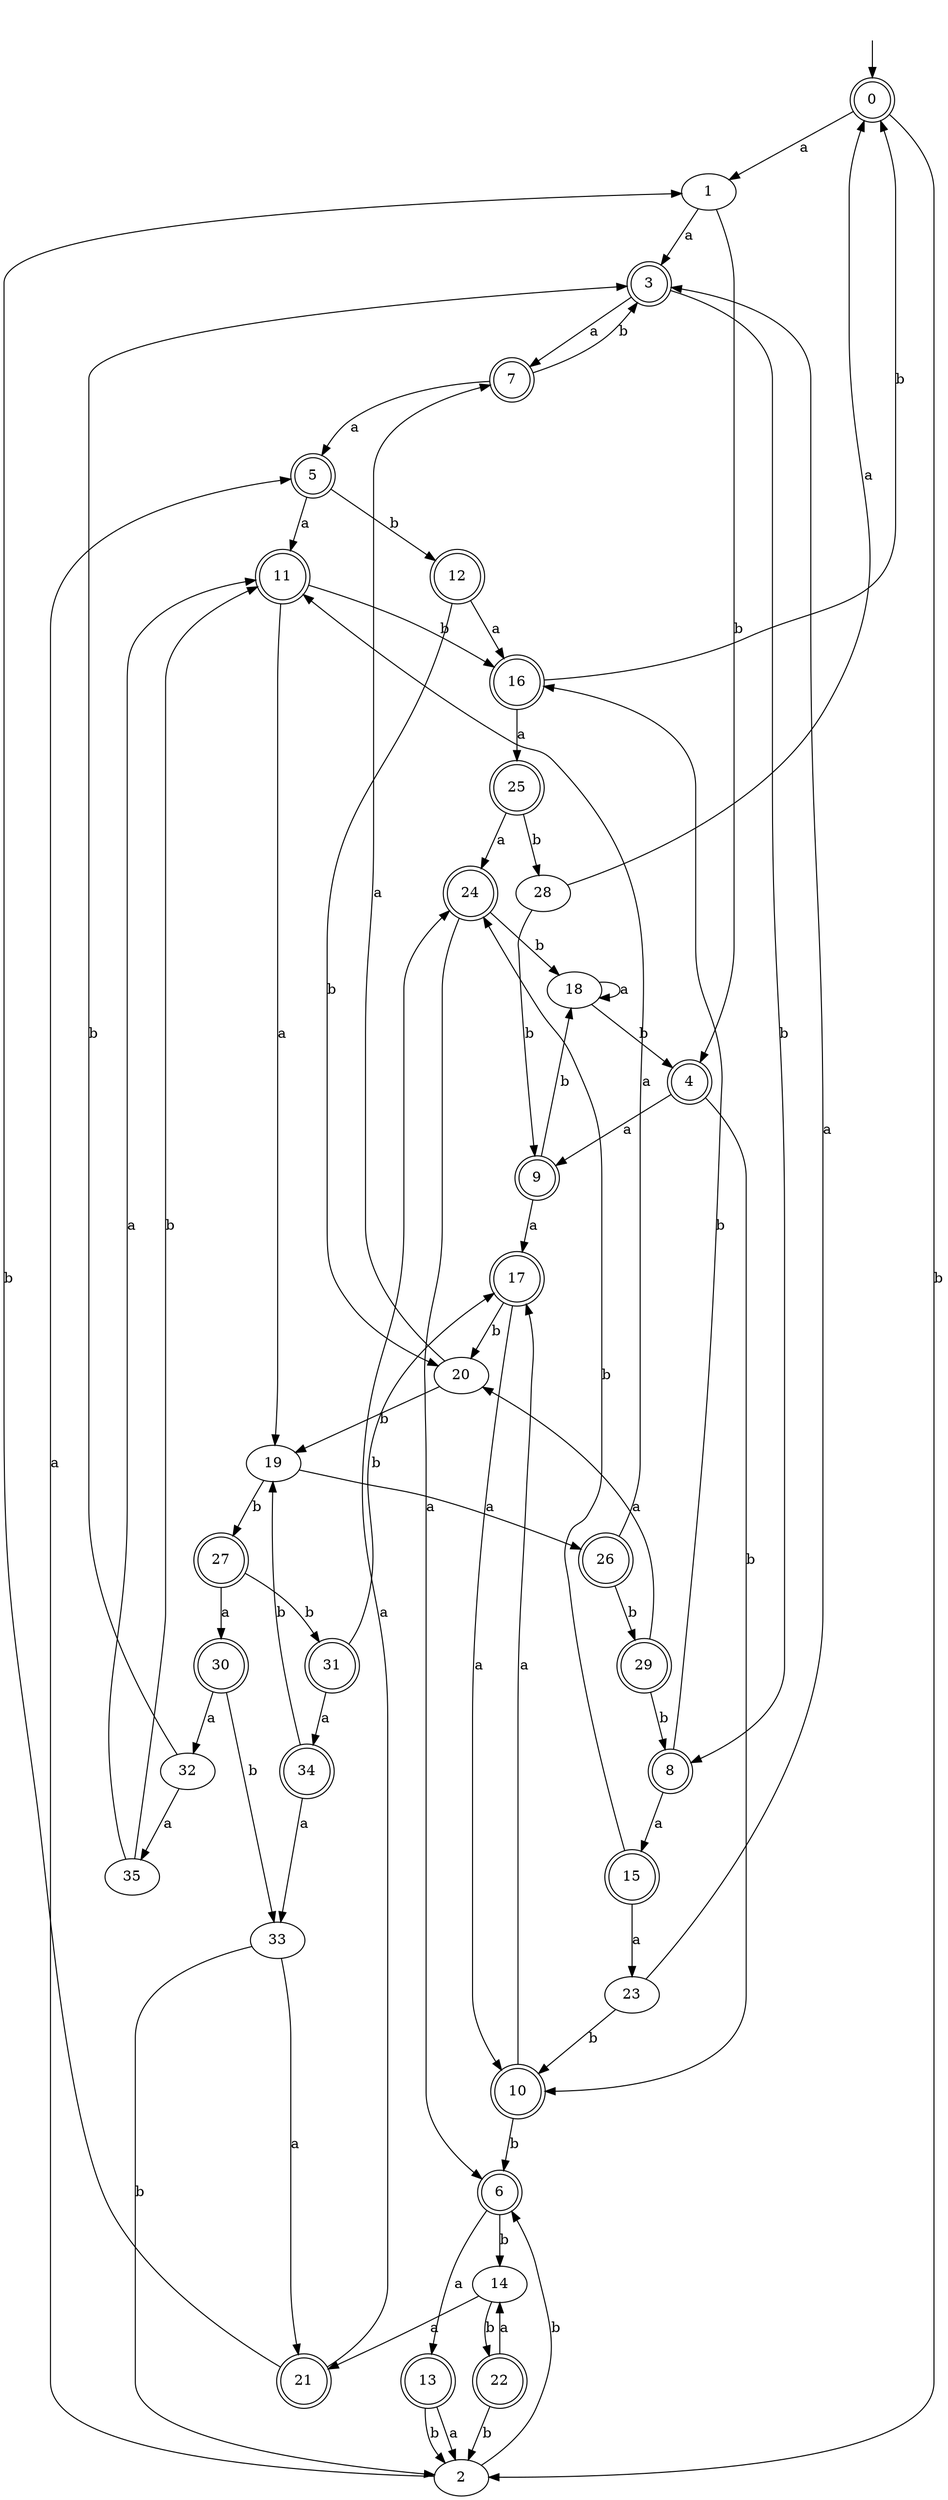 digraph RandomDFA {
  __start0 [label="", shape=none];
  __start0 -> 0 [label=""];
  0 [shape=circle] [shape=doublecircle]
  0 -> 1 [label="a"]
  0 -> 2 [label="b"]
  1
  1 -> 3 [label="a"]
  1 -> 4 [label="b"]
  2
  2 -> 5 [label="a"]
  2 -> 6 [label="b"]
  3 [shape=doublecircle]
  3 -> 7 [label="a"]
  3 -> 8 [label="b"]
  4 [shape=doublecircle]
  4 -> 9 [label="a"]
  4 -> 10 [label="b"]
  5 [shape=doublecircle]
  5 -> 11 [label="a"]
  5 -> 12 [label="b"]
  6 [shape=doublecircle]
  6 -> 13 [label="a"]
  6 -> 14 [label="b"]
  7 [shape=doublecircle]
  7 -> 5 [label="a"]
  7 -> 3 [label="b"]
  8 [shape=doublecircle]
  8 -> 15 [label="a"]
  8 -> 16 [label="b"]
  9 [shape=doublecircle]
  9 -> 17 [label="a"]
  9 -> 18 [label="b"]
  10 [shape=doublecircle]
  10 -> 17 [label="a"]
  10 -> 6 [label="b"]
  11 [shape=doublecircle]
  11 -> 19 [label="a"]
  11 -> 16 [label="b"]
  12 [shape=doublecircle]
  12 -> 16 [label="a"]
  12 -> 20 [label="b"]
  13 [shape=doublecircle]
  13 -> 2 [label="a"]
  13 -> 2 [label="b"]
  14
  14 -> 21 [label="a"]
  14 -> 22 [label="b"]
  15 [shape=doublecircle]
  15 -> 23 [label="a"]
  15 -> 24 [label="b"]
  16 [shape=doublecircle]
  16 -> 25 [label="a"]
  16 -> 0 [label="b"]
  17 [shape=doublecircle]
  17 -> 10 [label="a"]
  17 -> 20 [label="b"]
  18
  18 -> 18 [label="a"]
  18 -> 4 [label="b"]
  19
  19 -> 26 [label="a"]
  19 -> 27 [label="b"]
  20
  20 -> 7 [label="a"]
  20 -> 19 [label="b"]
  21 [shape=doublecircle]
  21 -> 24 [label="a"]
  21 -> 1 [label="b"]
  22 [shape=doublecircle]
  22 -> 14 [label="a"]
  22 -> 2 [label="b"]
  23
  23 -> 3 [label="a"]
  23 -> 10 [label="b"]
  24 [shape=doublecircle]
  24 -> 6 [label="a"]
  24 -> 18 [label="b"]
  25 [shape=doublecircle]
  25 -> 24 [label="a"]
  25 -> 28 [label="b"]
  26 [shape=doublecircle]
  26 -> 11 [label="a"]
  26 -> 29 [label="b"]
  27 [shape=doublecircle]
  27 -> 30 [label="a"]
  27 -> 31 [label="b"]
  28
  28 -> 0 [label="a"]
  28 -> 9 [label="b"]
  29 [shape=doublecircle]
  29 -> 20 [label="a"]
  29 -> 8 [label="b"]
  30 [shape=doublecircle]
  30 -> 32 [label="a"]
  30 -> 33 [label="b"]
  31 [shape=doublecircle]
  31 -> 34 [label="a"]
  31 -> 17 [label="b"]
  32
  32 -> 35 [label="a"]
  32 -> 3 [label="b"]
  33
  33 -> 21 [label="a"]
  33 -> 2 [label="b"]
  34 [shape=doublecircle]
  34 -> 33 [label="a"]
  34 -> 19 [label="b"]
  35
  35 -> 11 [label="a"]
  35 -> 11 [label="b"]
}
